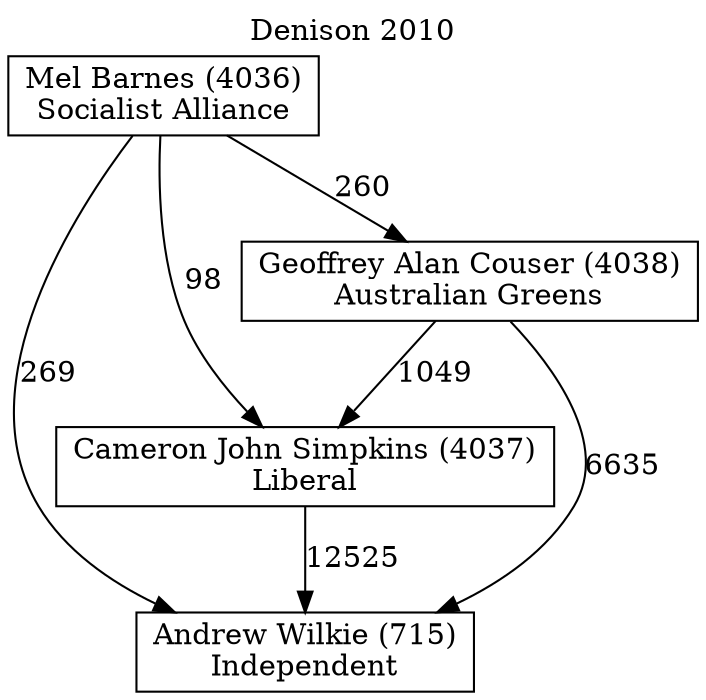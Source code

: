 // House preference flow
digraph "Andrew Wilkie (715)_Denison_2010" {
	graph [label="Denison 2010" labelloc=t mclimit=10]
	node [shape=box]
	"Andrew Wilkie (715)" [label="Andrew Wilkie (715)
Independent"]
	"Cameron John Simpkins (4037)" [label="Cameron John Simpkins (4037)
Liberal"]
	"Geoffrey Alan Couser (4038)" [label="Geoffrey Alan Couser (4038)
Australian Greens"]
	"Mel Barnes (4036)" [label="Mel Barnes (4036)
Socialist Alliance"]
	"Cameron John Simpkins (4037)" -> "Andrew Wilkie (715)" [label=12525]
	"Geoffrey Alan Couser (4038)" -> "Cameron John Simpkins (4037)" [label=1049]
	"Mel Barnes (4036)" -> "Geoffrey Alan Couser (4038)" [label=260]
	"Geoffrey Alan Couser (4038)" -> "Andrew Wilkie (715)" [label=6635]
	"Mel Barnes (4036)" -> "Andrew Wilkie (715)" [label=269]
	"Mel Barnes (4036)" -> "Cameron John Simpkins (4037)" [label=98]
}
